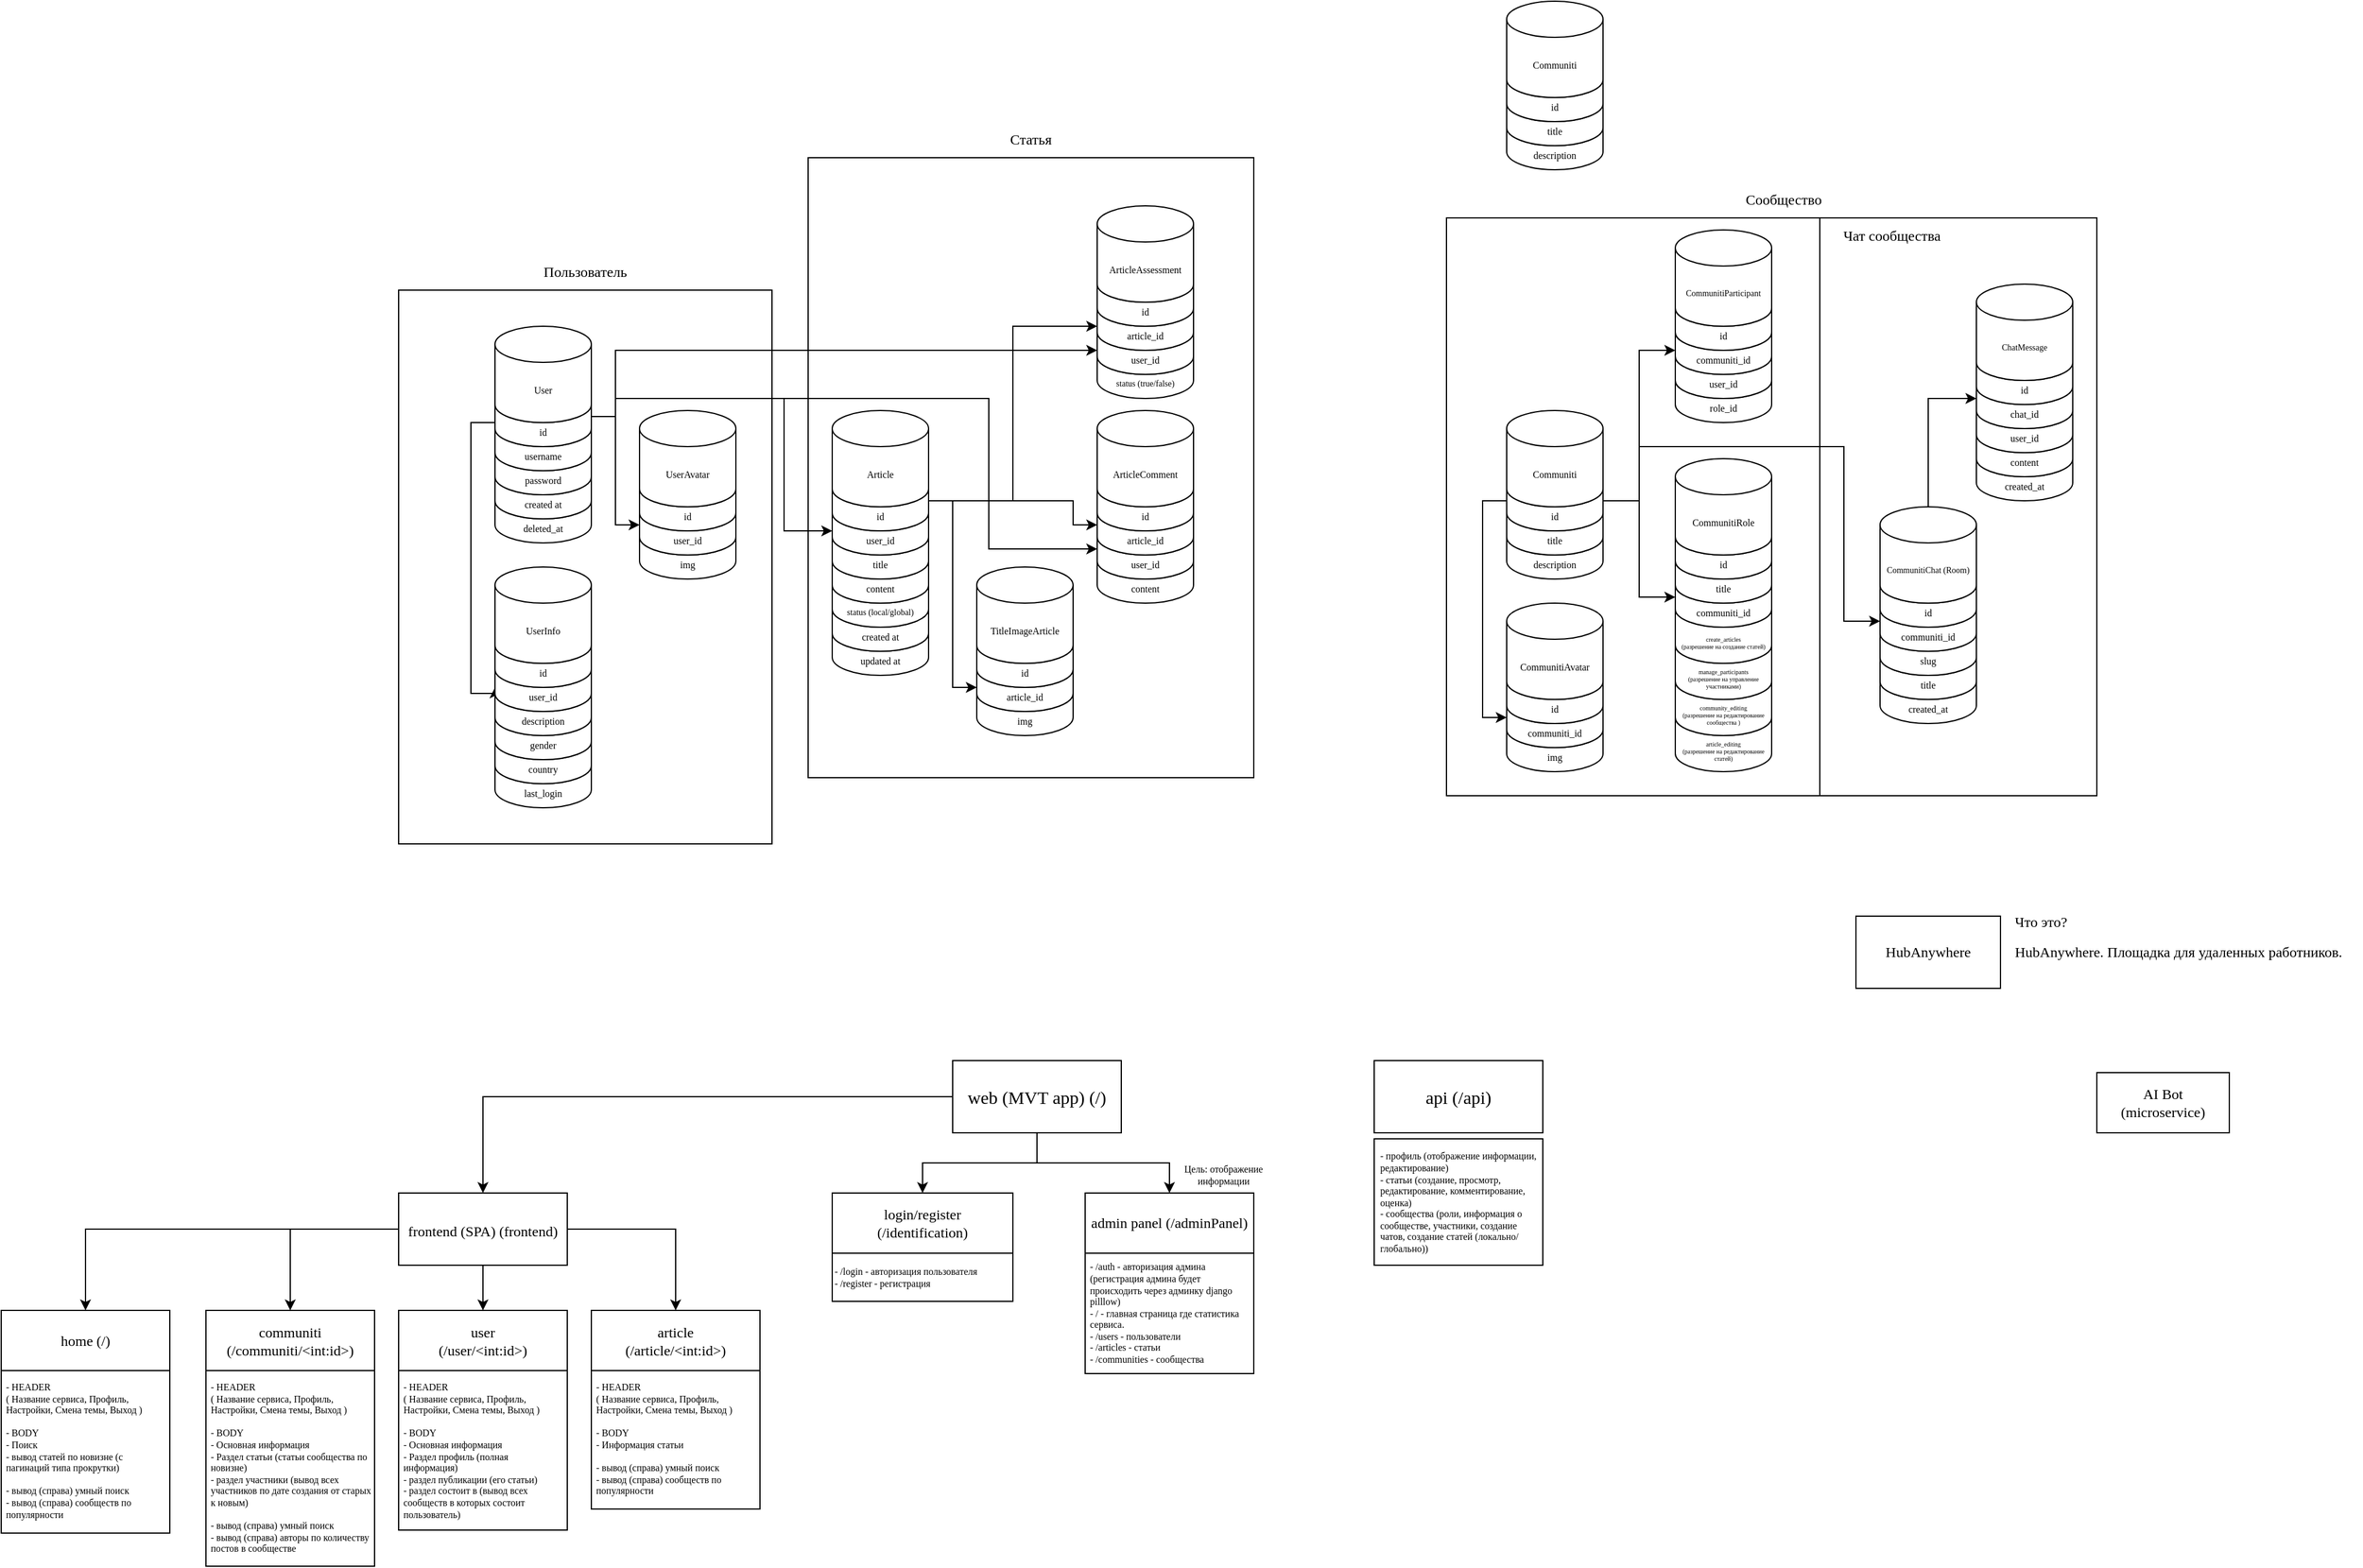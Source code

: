 <mxfile version="20.7.4" type="device"><diagram name="Страница 1" id="JeV3lk8Cx0CcECSY5895"><mxGraphModel dx="2860" dy="1919" grid="1" gridSize="10" guides="1" tooltips="1" connect="1" arrows="1" fold="1" page="1" pageScale="1" pageWidth="827" pageHeight="1169" math="0" shadow="0"><root><mxCell id="0"/><mxCell id="1" parent="0"/><mxCell id="vr4SA4We6OB186rQZe45-11" value="" style="rounded=0;whiteSpace=wrap;html=1;fontFamily=Comic Sans MS;" parent="1" vertex="1"><mxGeometry x="-20" y="-500" width="540" height="480" as="geometry"/></mxCell><mxCell id="vr4SA4We6OB186rQZe45-16" value="" style="rounded=0;whiteSpace=wrap;html=1;fontFamily=Comic Sans MS;" parent="1" vertex="1"><mxGeometry x="290" y="-500" width="230" height="480" as="geometry"/></mxCell><mxCell id="vr4SA4We6OB186rQZe45-2" value="" style="rounded=0;whiteSpace=wrap;html=1;" parent="1" vertex="1"><mxGeometry x="-550" y="-550" width="370" height="515" as="geometry"/></mxCell><mxCell id="vr4SA4We6OB186rQZe45-1" value="" style="rounded=0;whiteSpace=wrap;html=1;" parent="1" vertex="1"><mxGeometry x="-890" y="-440" width="310" height="460" as="geometry"/></mxCell><mxCell id="pj9VQeqniW_FvHFEd0gi-8" value="last_login" style="shape=cylinder3;whiteSpace=wrap;html=1;boundedLbl=1;backgroundOutline=1;size=15;fontFamily=Comic Sans MS;fontSize=8;" parent="1" vertex="1"><mxGeometry x="-810" y="-60" width="80" height="50" as="geometry"/></mxCell><mxCell id="etrCRMP3qSwTWrHFHhXZ-83" value="created_at" style="shape=cylinder3;whiteSpace=wrap;html=1;boundedLbl=1;backgroundOutline=1;size=15;fontFamily=Comic Sans MS;fontSize=8;" parent="1" vertex="1"><mxGeometry x="340" y="-130" width="80" height="50" as="geometry"/></mxCell><mxCell id="etrCRMP3qSwTWrHFHhXZ-84" value="title" style="shape=cylinder3;whiteSpace=wrap;html=1;boundedLbl=1;backgroundOutline=1;size=15;fontFamily=Comic Sans MS;fontSize=8;" parent="1" vertex="1"><mxGeometry x="340" y="-150" width="80" height="50" as="geometry"/></mxCell><mxCell id="etrCRMP3qSwTWrHFHhXZ-122" value="slug" style="shape=cylinder3;whiteSpace=wrap;html=1;boundedLbl=1;backgroundOutline=1;size=15;fontFamily=Comic Sans MS;fontSize=8;" parent="1" vertex="1"><mxGeometry x="340" y="-170" width="80" height="50" as="geometry"/></mxCell><mxCell id="etrCRMP3qSwTWrHFHhXZ-77" value="article_editing&lt;br style=&quot;font-size: 5px;&quot;&gt;(разрешение&amp;nbsp;на редактирование статей)" style="shape=cylinder3;whiteSpace=wrap;html=1;boundedLbl=1;backgroundOutline=1;size=15;fontFamily=Comic Sans MS;fontSize=5;" parent="1" vertex="1"><mxGeometry x="170" y="-100" width="80" height="60" as="geometry"/></mxCell><mxCell id="etrCRMP3qSwTWrHFHhXZ-72" value="community_editing&lt;br style=&quot;font-size: 5px;&quot;&gt;(разрешение&amp;nbsp;на редактирование сообщества&amp;nbsp;)" style="shape=cylinder3;whiteSpace=wrap;html=1;boundedLbl=1;backgroundOutline=1;size=15;fontFamily=Comic Sans MS;fontSize=5;" parent="1" vertex="1"><mxGeometry x="170" y="-130" width="80" height="60" as="geometry"/></mxCell><mxCell id="etrCRMP3qSwTWrHFHhXZ-78" value="manage_participants&lt;br&gt;(разрешение&amp;nbsp;на управление участниками)" style="shape=cylinder3;whiteSpace=wrap;html=1;boundedLbl=1;backgroundOutline=1;size=15;fontFamily=Comic Sans MS;fontSize=5;" parent="1" vertex="1"><mxGeometry x="170" y="-160" width="80" height="60" as="geometry"/></mxCell><mxCell id="etrCRMP3qSwTWrHFHhXZ-79" value="create_articles &lt;br style=&quot;font-size: 5px;&quot;&gt;(разрешение на создание статей)" style="shape=cylinder3;whiteSpace=wrap;html=1;boundedLbl=1;backgroundOutline=1;size=15;fontFamily=Comic Sans MS;fontSize=5;" parent="1" vertex="1"><mxGeometry x="170" y="-190" width="80" height="60" as="geometry"/></mxCell><mxCell id="etrCRMP3qSwTWrHFHhXZ-121" value="communiti_id" style="shape=cylinder3;whiteSpace=wrap;html=1;boundedLbl=1;backgroundOutline=1;size=15;fontFamily=Comic Sans MS;fontSize=8;" parent="1" vertex="1"><mxGeometry x="170" y="-210" width="80" height="50" as="geometry"/></mxCell><mxCell id="etrCRMP3qSwTWrHFHhXZ-39" value="updated at" style="shape=cylinder3;whiteSpace=wrap;html=1;boundedLbl=1;backgroundOutline=1;size=15;fontFamily=Comic Sans MS;fontSize=8;" parent="1" vertex="1"><mxGeometry x="-530" y="-170" width="80" height="50" as="geometry"/></mxCell><mxCell id="etrCRMP3qSwTWrHFHhXZ-34" value="created at" style="shape=cylinder3;whiteSpace=wrap;html=1;boundedLbl=1;backgroundOutline=1;size=15;fontFamily=Comic Sans MS;fontSize=8;" parent="1" vertex="1"><mxGeometry x="-530" y="-190" width="80" height="50" as="geometry"/></mxCell><mxCell id="etrCRMP3qSwTWrHFHhXZ-82" value="status (local/global)" style="shape=cylinder3;whiteSpace=wrap;html=1;boundedLbl=1;backgroundOutline=1;size=15;fontFamily=Comic Sans MS;fontSize=7;fillStyle=solid;" parent="1" vertex="1"><mxGeometry x="-530" y="-210" width="80" height="50" as="geometry"/></mxCell><mxCell id="etrCRMP3qSwTWrHFHhXZ-35" value="content" style="shape=cylinder3;whiteSpace=wrap;html=1;boundedLbl=1;backgroundOutline=1;size=15;fontFamily=Comic Sans MS;fontSize=8;" parent="1" vertex="1"><mxGeometry x="-530" y="-230" width="80" height="50" as="geometry"/></mxCell><mxCell id="etrCRMP3qSwTWrHFHhXZ-36" value="title" style="shape=cylinder3;whiteSpace=wrap;html=1;boundedLbl=1;backgroundOutline=1;size=15;fontFamily=Comic Sans MS;fontSize=8;" parent="1" vertex="1"><mxGeometry x="-530" y="-250" width="80" height="50" as="geometry"/></mxCell><mxCell id="etrCRMP3qSwTWrHFHhXZ-107" value="user_id" style="shape=cylinder3;whiteSpace=wrap;html=1;boundedLbl=1;backgroundOutline=1;size=15;fontFamily=Comic Sans MS;fontSize=8;" parent="1" vertex="1"><mxGeometry x="-530" y="-270" width="80" height="50" as="geometry"/></mxCell><mxCell id="etrCRMP3qSwTWrHFHhXZ-94" value="created_at" style="shape=cylinder3;whiteSpace=wrap;html=1;boundedLbl=1;backgroundOutline=1;size=15;fontFamily=Comic Sans MS;fontSize=8;" parent="1" vertex="1"><mxGeometry x="420" y="-315" width="80" height="50" as="geometry"/></mxCell><mxCell id="etrCRMP3qSwTWrHFHhXZ-71" value="description" style="shape=cylinder3;whiteSpace=wrap;html=1;boundedLbl=1;backgroundOutline=1;size=15;fontFamily=Comic Sans MS;fontSize=8;" parent="1" vertex="1"><mxGeometry x="30" y="-250" width="80" height="50" as="geometry"/></mxCell><mxCell id="etrCRMP3qSwTWrHFHhXZ-66" value="img" style="shape=cylinder3;whiteSpace=wrap;html=1;boundedLbl=1;backgroundOutline=1;size=15;fontFamily=Comic Sans MS;fontSize=8;" parent="1" vertex="1"><mxGeometry x="30" y="-90" width="80" height="50" as="geometry"/></mxCell><mxCell id="etrCRMP3qSwTWrHFHhXZ-44" value="content" style="shape=cylinder3;whiteSpace=wrap;html=1;boundedLbl=1;backgroundOutline=1;size=15;fontFamily=Comic Sans MS;fontSize=8;" parent="1" vertex="1"><mxGeometry x="-310" y="-230" width="80" height="50" as="geometry"/></mxCell><mxCell id="etrCRMP3qSwTWrHFHhXZ-33" value="img" style="shape=cylinder3;whiteSpace=wrap;html=1;boundedLbl=1;backgroundOutline=1;size=15;fontFamily=Comic Sans MS;fontSize=8;" parent="1" vertex="1"><mxGeometry x="-690" y="-250" width="80" height="50" as="geometry"/></mxCell><mxCell id="etrCRMP3qSwTWrHFHhXZ-29" value="deleted_at" style="shape=cylinder3;whiteSpace=wrap;html=1;boundedLbl=1;backgroundOutline=1;size=15;fontFamily=Comic Sans MS;fontSize=8;" parent="1" vertex="1"><mxGeometry x="-810" y="-280" width="80" height="50" as="geometry"/></mxCell><mxCell id="etrCRMP3qSwTWrHFHhXZ-28" value="created at" style="shape=cylinder3;whiteSpace=wrap;html=1;boundedLbl=1;backgroundOutline=1;size=15;fontFamily=Comic Sans MS;fontSize=8;" parent="1" vertex="1"><mxGeometry x="-810" y="-300" width="80" height="50" as="geometry"/></mxCell><mxCell id="etrCRMP3qSwTWrHFHhXZ-48" value="user_id" style="shape=cylinder3;whiteSpace=wrap;html=1;boundedLbl=1;backgroundOutline=1;size=15;fontFamily=Comic Sans MS;fontSize=8;" parent="1" vertex="1"><mxGeometry x="-310" y="-250" width="80" height="50" as="geometry"/></mxCell><mxCell id="etrCRMP3qSwTWrHFHhXZ-26" value="password" style="shape=cylinder3;whiteSpace=wrap;html=1;boundedLbl=1;backgroundOutline=1;size=15;fontFamily=Comic Sans MS;fontSize=8;" parent="1" vertex="1"><mxGeometry x="-810" y="-320" width="80" height="50" as="geometry"/></mxCell><mxCell id="etrCRMP3qSwTWrHFHhXZ-24" value="username" style="shape=cylinder3;whiteSpace=wrap;html=1;boundedLbl=1;backgroundOutline=1;size=15;fontFamily=Comic Sans MS;fontSize=8;" parent="1" vertex="1"><mxGeometry x="-810" y="-340" width="80" height="50" as="geometry"/></mxCell><mxCell id="etrCRMP3qSwTWrHFHhXZ-106" style="edgeStyle=orthogonalEdgeStyle;rounded=0;orthogonalLoop=1;jettySize=auto;html=1;entryX=0;entryY=0.5;entryDx=0;entryDy=0;entryPerimeter=0;fontFamily=Comic Sans MS;fontSize=7;fontColor=none;" parent="1" source="etrCRMP3qSwTWrHFHhXZ-23" target="etrCRMP3qSwTWrHFHhXZ-30" edge="1"><mxGeometry relative="1" as="geometry"/></mxCell><mxCell id="etrCRMP3qSwTWrHFHhXZ-108" style="edgeStyle=orthogonalEdgeStyle;rounded=0;orthogonalLoop=1;jettySize=auto;html=1;exitX=1;exitY=0.5;exitDx=0;exitDy=0;exitPerimeter=0;entryX=0;entryY=0;entryDx=0;entryDy=30;entryPerimeter=0;fontFamily=Comic Sans MS;fontSize=7;fontColor=none;" parent="1" source="etrCRMP3qSwTWrHFHhXZ-23" target="etrCRMP3qSwTWrHFHhXZ-107" edge="1"><mxGeometry relative="1" as="geometry"><Array as="points"><mxPoint x="-710" y="-335"/><mxPoint x="-710" y="-350"/><mxPoint x="-570" y="-350"/><mxPoint x="-570" y="-240"/></Array></mxGeometry></mxCell><mxCell id="etrCRMP3qSwTWrHFHhXZ-112" style="edgeStyle=orthogonalEdgeStyle;rounded=0;orthogonalLoop=1;jettySize=auto;html=1;entryX=0;entryY=0.5;entryDx=0;entryDy=0;entryPerimeter=0;fontFamily=Comic Sans MS;fontSize=7;fontColor=none;" parent="1" target="etrCRMP3qSwTWrHFHhXZ-48" edge="1"><mxGeometry relative="1" as="geometry"><mxPoint x="-710" y="-340" as="sourcePoint"/><Array as="points"><mxPoint x="-400" y="-350"/><mxPoint x="-400" y="-225"/></Array></mxGeometry></mxCell><mxCell id="etrCRMP3qSwTWrHFHhXZ-114" style="edgeStyle=orthogonalEdgeStyle;rounded=0;orthogonalLoop=1;jettySize=auto;html=1;entryX=0;entryY=0;entryDx=0;entryDy=30;entryPerimeter=0;fontFamily=Comic Sans MS;fontSize=7;fontColor=none;exitX=1;exitY=0.5;exitDx=0;exitDy=0;exitPerimeter=0;" parent="1" source="etrCRMP3qSwTWrHFHhXZ-23" target="etrCRMP3qSwTWrHFHhXZ-50" edge="1"><mxGeometry relative="1" as="geometry"><Array as="points"><mxPoint x="-710" y="-335"/><mxPoint x="-710" y="-390"/></Array></mxGeometry></mxCell><mxCell id="pj9VQeqniW_FvHFEd0gi-7" style="edgeStyle=orthogonalEdgeStyle;rounded=0;orthogonalLoop=1;jettySize=auto;html=1;entryX=0;entryY=0;entryDx=0;entryDy=30;entryPerimeter=0;" parent="1" source="etrCRMP3qSwTWrHFHhXZ-23" target="pj9VQeqniW_FvHFEd0gi-4" edge="1"><mxGeometry relative="1" as="geometry"><Array as="points"><mxPoint x="-830" y="-330"/><mxPoint x="-830" y="-105"/></Array></mxGeometry></mxCell><mxCell id="etrCRMP3qSwTWrHFHhXZ-23" value="id" style="shape=cylinder3;whiteSpace=wrap;html=1;boundedLbl=1;backgroundOutline=1;size=15;fontFamily=Comic Sans MS;fontSize=8;" parent="1" vertex="1"><mxGeometry x="-810" y="-360" width="80" height="50" as="geometry"/></mxCell><mxCell id="etrCRMP3qSwTWrHFHhXZ-2" value="HubAnywhere" style="rounded=0;whiteSpace=wrap;html=1;fontFamily=Comic Sans MS;" parent="1" vertex="1"><mxGeometry x="320" y="80" width="120" height="60" as="geometry"/></mxCell><mxCell id="etrCRMP3qSwTWrHFHhXZ-3" value="Что это?" style="text;html=1;strokeColor=none;fillColor=none;align=left;verticalAlign=middle;whiteSpace=wrap;rounded=0;fontFamily=Comic Sans MS;" parent="1" vertex="1"><mxGeometry x="450" y="70" width="60" height="30" as="geometry"/></mxCell><mxCell id="etrCRMP3qSwTWrHFHhXZ-4" value="HubAnywhere. Площадка для удаленных работников.&amp;nbsp;" style="text;html=1;strokeColor=none;fillColor=none;align=left;verticalAlign=middle;whiteSpace=wrap;rounded=0;fontFamily=Comic Sans MS;" parent="1" vertex="1"><mxGeometry x="450" y="85" width="290" height="50" as="geometry"/></mxCell><mxCell id="etrCRMP3qSwTWrHFHhXZ-12" style="edgeStyle=orthogonalEdgeStyle;rounded=0;orthogonalLoop=1;jettySize=auto;html=1;entryX=0.5;entryY=0;entryDx=0;entryDy=0;fontFamily=Comic Sans MS;fontSize=12;" parent="1" source="etrCRMP3qSwTWrHFHhXZ-5" target="etrCRMP3qSwTWrHFHhXZ-11" edge="1"><mxGeometry relative="1" as="geometry"/></mxCell><mxCell id="etrCRMP3qSwTWrHFHhXZ-14" style="edgeStyle=orthogonalEdgeStyle;rounded=0;orthogonalLoop=1;jettySize=auto;html=1;fontFamily=Comic Sans MS;fontSize=12;" parent="1" source="etrCRMP3qSwTWrHFHhXZ-5" target="etrCRMP3qSwTWrHFHhXZ-13" edge="1"><mxGeometry relative="1" as="geometry"/></mxCell><mxCell id="etrCRMP3qSwTWrHFHhXZ-115" style="edgeStyle=orthogonalEdgeStyle;rounded=0;orthogonalLoop=1;jettySize=auto;html=1;entryX=0.5;entryY=0;entryDx=0;entryDy=0;fontFamily=Comic Sans MS;fontSize=7;fontColor=none;" parent="1" source="etrCRMP3qSwTWrHFHhXZ-5" target="etrCRMP3qSwTWrHFHhXZ-95" edge="1"><mxGeometry relative="1" as="geometry"/></mxCell><mxCell id="etrCRMP3qSwTWrHFHhXZ-5" value="web (MVT app) (/)" style="rounded=0;whiteSpace=wrap;html=1;fontFamily=Comic Sans MS;fontSize=15;" parent="1" vertex="1"><mxGeometry x="-430" y="200" width="140" height="60" as="geometry"/></mxCell><mxCell id="etrCRMP3qSwTWrHFHhXZ-8" value="AI Bot&lt;br&gt;(microservice)" style="rounded=0;whiteSpace=wrap;html=1;fontFamily=Comic Sans MS;" parent="1" vertex="1"><mxGeometry x="520" y="210" width="110" height="50" as="geometry"/></mxCell><mxCell id="etrCRMP3qSwTWrHFHhXZ-11" value="login/register&lt;br&gt;(/identification)" style="rounded=0;whiteSpace=wrap;html=1;fontFamily=Comic Sans MS;" parent="1" vertex="1"><mxGeometry x="-530" y="310" width="150" height="50" as="geometry"/></mxCell><mxCell id="etrCRMP3qSwTWrHFHhXZ-13" value="admin panel (/adminPanel)" style="rounded=0;whiteSpace=wrap;html=1;fontFamily=Comic Sans MS;" parent="1" vertex="1"><mxGeometry x="-320" y="310" width="140" height="50" as="geometry"/></mxCell><mxCell id="etrCRMP3qSwTWrHFHhXZ-16" value="- /login - авторизация пользователя&lt;br&gt;- /register - регистрация" style="rounded=0;whiteSpace=wrap;html=1;fontFamily=Comic Sans MS;align=left;fontSize=8;" parent="1" vertex="1"><mxGeometry x="-530" y="360" width="150" height="40" as="geometry"/></mxCell><mxCell id="etrCRMP3qSwTWrHFHhXZ-17" value="- /auth - авторизация админа (регистрация админа будет происходить через админку django pilllow)&lt;br&gt;- / - главная страница где статистика сервиса.&lt;br&gt;- /users - пользователи&lt;br&gt;- /articles - статьи&lt;br&gt;- /communities - сообщества&amp;nbsp;&lt;br&gt;" style="rounded=0;whiteSpace=wrap;html=1;fontFamily=Comic Sans MS;align=left;fontSize=8;spacing=4;" parent="1" vertex="1"><mxGeometry x="-320" y="360" width="140" height="100" as="geometry"/></mxCell><mxCell id="etrCRMP3qSwTWrHFHhXZ-18" value="Цель: отображение информации" style="text;html=1;strokeColor=none;fillColor=none;align=center;verticalAlign=middle;whiteSpace=wrap;rounded=0;fontFamily=Comic Sans MS;fontSize=8;" parent="1" vertex="1"><mxGeometry x="-260" y="280" width="110" height="30" as="geometry"/></mxCell><mxCell id="etrCRMP3qSwTWrHFHhXZ-19" value="api (/api)" style="rounded=0;whiteSpace=wrap;html=1;fontFamily=Comic Sans MS;fontSize=15;" parent="1" vertex="1"><mxGeometry x="-80" y="200" width="140" height="60" as="geometry"/></mxCell><mxCell id="etrCRMP3qSwTWrHFHhXZ-20" value="- профиль (отображение информации, редактирование)&lt;br&gt;- статьи (создание, просмотр, редактирование, комментирование, оценка)&lt;br&gt;- сообщества (роли, информация о сообществе, участники, создание чатов, создание статей (локально/глобально))" style="rounded=0;whiteSpace=wrap;html=1;fontFamily=Comic Sans MS;fontSize=8;align=left;spacing=5;" parent="1" vertex="1"><mxGeometry x="-80" y="265" width="140" height="105" as="geometry"/></mxCell><mxCell id="etrCRMP3qSwTWrHFHhXZ-22" value="User" style="shape=cylinder3;whiteSpace=wrap;html=1;boundedLbl=1;backgroundOutline=1;size=15;fontFamily=Comic Sans MS;fontSize=8;" parent="1" vertex="1"><mxGeometry x="-810" y="-410" width="80" height="80" as="geometry"/></mxCell><mxCell id="etrCRMP3qSwTWrHFHhXZ-30" value="user_id" style="shape=cylinder3;whiteSpace=wrap;html=1;boundedLbl=1;backgroundOutline=1;size=15;fontFamily=Comic Sans MS;fontSize=8;" parent="1" vertex="1"><mxGeometry x="-690" y="-270" width="80" height="50" as="geometry"/></mxCell><mxCell id="etrCRMP3qSwTWrHFHhXZ-31" value="id" style="shape=cylinder3;whiteSpace=wrap;html=1;boundedLbl=1;backgroundOutline=1;size=15;fontFamily=Comic Sans MS;fontSize=8;" parent="1" vertex="1"><mxGeometry x="-690" y="-290" width="80" height="50" as="geometry"/></mxCell><mxCell id="etrCRMP3qSwTWrHFHhXZ-32" value="UserAvatar" style="shape=cylinder3;whiteSpace=wrap;html=1;boundedLbl=1;backgroundOutline=1;size=15;fontFamily=Comic Sans MS;fontSize=8;" parent="1" vertex="1"><mxGeometry x="-690" y="-340" width="80" height="80" as="geometry"/></mxCell><mxCell id="etrCRMP3qSwTWrHFHhXZ-110" style="edgeStyle=orthogonalEdgeStyle;rounded=0;orthogonalLoop=1;jettySize=auto;html=1;entryX=0;entryY=0;entryDx=0;entryDy=30;entryPerimeter=0;fontFamily=Comic Sans MS;fontSize=7;fontColor=none;" parent="1" source="etrCRMP3qSwTWrHFHhXZ-37" target="etrCRMP3qSwTWrHFHhXZ-41" edge="1"><mxGeometry relative="1" as="geometry"/></mxCell><mxCell id="etrCRMP3qSwTWrHFHhXZ-111" style="edgeStyle=orthogonalEdgeStyle;rounded=0;orthogonalLoop=1;jettySize=auto;html=1;entryX=0;entryY=0.5;entryDx=0;entryDy=0;entryPerimeter=0;fontFamily=Comic Sans MS;fontSize=7;fontColor=none;" parent="1" source="etrCRMP3qSwTWrHFHhXZ-37" target="etrCRMP3qSwTWrHFHhXZ-45" edge="1"><mxGeometry relative="1" as="geometry"><Array as="points"><mxPoint x="-330" y="-265"/><mxPoint x="-330" y="-245"/></Array></mxGeometry></mxCell><mxCell id="etrCRMP3qSwTWrHFHhXZ-113" style="edgeStyle=orthogonalEdgeStyle;rounded=0;orthogonalLoop=1;jettySize=auto;html=1;entryX=0;entryY=0;entryDx=0;entryDy=30;entryPerimeter=0;fontFamily=Comic Sans MS;fontSize=7;fontColor=none;" parent="1" source="etrCRMP3qSwTWrHFHhXZ-37" target="etrCRMP3qSwTWrHFHhXZ-51" edge="1"><mxGeometry relative="1" as="geometry"/></mxCell><mxCell id="etrCRMP3qSwTWrHFHhXZ-37" value="id" style="shape=cylinder3;whiteSpace=wrap;html=1;boundedLbl=1;backgroundOutline=1;size=15;fontFamily=Comic Sans MS;fontSize=8;" parent="1" vertex="1"><mxGeometry x="-530" y="-290" width="80" height="50" as="geometry"/></mxCell><mxCell id="etrCRMP3qSwTWrHFHhXZ-38" value="&lt;span style=&quot;text-align: left;&quot;&gt;Article&lt;/span&gt;" style="shape=cylinder3;whiteSpace=wrap;html=1;boundedLbl=1;backgroundOutline=1;size=15;fontFamily=Comic Sans MS;fontSize=8;" parent="1" vertex="1"><mxGeometry x="-530" y="-340" width="80" height="80" as="geometry"/></mxCell><mxCell id="etrCRMP3qSwTWrHFHhXZ-40" value="img" style="shape=cylinder3;whiteSpace=wrap;html=1;boundedLbl=1;backgroundOutline=1;size=15;fontFamily=Comic Sans MS;fontSize=8;" parent="1" vertex="1"><mxGeometry x="-410" y="-120" width="80" height="50" as="geometry"/></mxCell><mxCell id="etrCRMP3qSwTWrHFHhXZ-41" value="article_id" style="shape=cylinder3;whiteSpace=wrap;html=1;boundedLbl=1;backgroundOutline=1;size=15;fontFamily=Comic Sans MS;fontSize=8;" parent="1" vertex="1"><mxGeometry x="-410" y="-140" width="80" height="50" as="geometry"/></mxCell><mxCell id="etrCRMP3qSwTWrHFHhXZ-42" value="id" style="shape=cylinder3;whiteSpace=wrap;html=1;boundedLbl=1;backgroundOutline=1;size=15;fontFamily=Comic Sans MS;fontSize=8;" parent="1" vertex="1"><mxGeometry x="-410" y="-160" width="80" height="50" as="geometry"/></mxCell><mxCell id="etrCRMP3qSwTWrHFHhXZ-43" value="&lt;div style=&quot;text-align: left;&quot;&gt;&lt;span style=&quot;background-color: initial;&quot;&gt;TitleImageArticle&lt;/span&gt;&lt;/div&gt;" style="shape=cylinder3;whiteSpace=wrap;html=1;boundedLbl=1;backgroundOutline=1;size=15;fontFamily=Comic Sans MS;fontSize=8;" parent="1" vertex="1"><mxGeometry x="-410" y="-210" width="80" height="80" as="geometry"/></mxCell><mxCell id="etrCRMP3qSwTWrHFHhXZ-45" value="article_id" style="shape=cylinder3;whiteSpace=wrap;html=1;boundedLbl=1;backgroundOutline=1;size=15;fontFamily=Comic Sans MS;fontSize=8;" parent="1" vertex="1"><mxGeometry x="-310" y="-270" width="80" height="50" as="geometry"/></mxCell><mxCell id="etrCRMP3qSwTWrHFHhXZ-46" value="id" style="shape=cylinder3;whiteSpace=wrap;html=1;boundedLbl=1;backgroundOutline=1;size=15;fontFamily=Comic Sans MS;fontSize=8;" parent="1" vertex="1"><mxGeometry x="-310" y="-290" width="80" height="50" as="geometry"/></mxCell><mxCell id="etrCRMP3qSwTWrHFHhXZ-47" value="&lt;div style=&quot;text-align: left;&quot;&gt;&lt;span style=&quot;background-color: initial;&quot;&gt;ArticleComment&lt;/span&gt;&lt;/div&gt;" style="shape=cylinder3;whiteSpace=wrap;html=1;boundedLbl=1;backgroundOutline=1;size=15;fontFamily=Comic Sans MS;fontSize=8;" parent="1" vertex="1"><mxGeometry x="-310" y="-340" width="80" height="80" as="geometry"/></mxCell><mxCell id="etrCRMP3qSwTWrHFHhXZ-49" value="status (true/false)" style="shape=cylinder3;whiteSpace=wrap;html=1;boundedLbl=1;backgroundOutline=1;size=15;fontFamily=Comic Sans MS;fontSize=7;" parent="1" vertex="1"><mxGeometry x="-310" y="-400" width="80" height="50" as="geometry"/></mxCell><mxCell id="etrCRMP3qSwTWrHFHhXZ-50" value="user_id" style="shape=cylinder3;whiteSpace=wrap;html=1;boundedLbl=1;backgroundOutline=1;size=15;fontFamily=Comic Sans MS;fontSize=8;" parent="1" vertex="1"><mxGeometry x="-310" y="-420" width="80" height="50" as="geometry"/></mxCell><mxCell id="etrCRMP3qSwTWrHFHhXZ-51" value="article_id" style="shape=cylinder3;whiteSpace=wrap;html=1;boundedLbl=1;backgroundOutline=1;size=15;fontFamily=Comic Sans MS;fontSize=8;" parent="1" vertex="1"><mxGeometry x="-310" y="-440" width="80" height="50" as="geometry"/></mxCell><mxCell id="etrCRMP3qSwTWrHFHhXZ-52" value="id" style="shape=cylinder3;whiteSpace=wrap;html=1;boundedLbl=1;backgroundOutline=1;size=15;fontFamily=Comic Sans MS;fontSize=8;" parent="1" vertex="1"><mxGeometry x="-310" y="-460" width="80" height="50" as="geometry"/></mxCell><mxCell id="etrCRMP3qSwTWrHFHhXZ-53" value="&lt;div style=&quot;text-align: left;&quot;&gt;&lt;span style=&quot;background-color: initial;&quot;&gt;Article&lt;/span&gt;&lt;span style=&quot;background-color: initial;&quot;&gt;Assessment&lt;/span&gt;&lt;/div&gt;" style="shape=cylinder3;whiteSpace=wrap;html=1;boundedLbl=1;backgroundOutline=1;size=15;fontFamily=Comic Sans MS;fontSize=8;" parent="1" vertex="1"><mxGeometry x="-310" y="-510" width="80" height="80" as="geometry"/></mxCell><mxCell id="etrCRMP3qSwTWrHFHhXZ-57" value="title" style="shape=cylinder3;whiteSpace=wrap;html=1;boundedLbl=1;backgroundOutline=1;size=15;fontFamily=Comic Sans MS;fontSize=8;" parent="1" vertex="1"><mxGeometry x="30" y="-270" width="80" height="50" as="geometry"/></mxCell><mxCell id="vr4SA4We6OB186rQZe45-12" style="edgeStyle=orthogonalEdgeStyle;rounded=0;orthogonalLoop=1;jettySize=auto;html=1;entryX=0;entryY=0.5;entryDx=0;entryDy=0;entryPerimeter=0;fontFamily=Comic Sans MS;" parent="1" source="etrCRMP3qSwTWrHFHhXZ-58" target="etrCRMP3qSwTWrHFHhXZ-60" edge="1"><mxGeometry relative="1" as="geometry"><Array as="points"><mxPoint x="10" y="-265"/><mxPoint x="10" y="-85"/></Array></mxGeometry></mxCell><mxCell id="vr4SA4We6OB186rQZe45-13" style="edgeStyle=orthogonalEdgeStyle;rounded=0;orthogonalLoop=1;jettySize=auto;html=1;fontFamily=Comic Sans MS;" parent="1" source="etrCRMP3qSwTWrHFHhXZ-58" target="etrCRMP3qSwTWrHFHhXZ-121" edge="1"><mxGeometry relative="1" as="geometry"><Array as="points"><mxPoint x="140" y="-265"/><mxPoint x="140" y="-185"/></Array></mxGeometry></mxCell><mxCell id="vr4SA4We6OB186rQZe45-14" style="edgeStyle=orthogonalEdgeStyle;rounded=0;orthogonalLoop=1;jettySize=auto;html=1;entryX=0;entryY=0;entryDx=0;entryDy=30;entryPerimeter=0;fontFamily=Comic Sans MS;" parent="1" source="etrCRMP3qSwTWrHFHhXZ-58" target="etrCRMP3qSwTWrHFHhXZ-68" edge="1"><mxGeometry relative="1" as="geometry"/></mxCell><mxCell id="vr4SA4We6OB186rQZe45-15" style="edgeStyle=orthogonalEdgeStyle;rounded=0;orthogonalLoop=1;jettySize=auto;html=1;fontFamily=Comic Sans MS;" parent="1" source="etrCRMP3qSwTWrHFHhXZ-58" target="etrCRMP3qSwTWrHFHhXZ-85" edge="1"><mxGeometry relative="1" as="geometry"><Array as="points"><mxPoint x="140" y="-265"/><mxPoint x="140" y="-310"/><mxPoint x="310" y="-310"/><mxPoint x="310" y="-165"/></Array></mxGeometry></mxCell><mxCell id="etrCRMP3qSwTWrHFHhXZ-58" value="id" style="shape=cylinder3;whiteSpace=wrap;html=1;boundedLbl=1;backgroundOutline=1;size=15;fontFamily=Comic Sans MS;fontSize=8;" parent="1" vertex="1"><mxGeometry x="30" y="-290" width="80" height="50" as="geometry"/></mxCell><mxCell id="etrCRMP3qSwTWrHFHhXZ-59" value="&lt;div style=&quot;text-align: left;&quot;&gt;Communiti&lt;br&gt;&lt;/div&gt;" style="shape=cylinder3;whiteSpace=wrap;html=1;boundedLbl=1;backgroundOutline=1;size=15;fontFamily=Comic Sans MS;fontSize=8;" parent="1" vertex="1"><mxGeometry x="30" y="-340" width="80" height="80" as="geometry"/></mxCell><mxCell id="etrCRMP3qSwTWrHFHhXZ-60" value="communiti_id" style="shape=cylinder3;whiteSpace=wrap;html=1;boundedLbl=1;backgroundOutline=1;size=15;fontFamily=Comic Sans MS;fontSize=8;" parent="1" vertex="1"><mxGeometry x="30" y="-110" width="80" height="50" as="geometry"/></mxCell><mxCell id="etrCRMP3qSwTWrHFHhXZ-61" value="id" style="shape=cylinder3;whiteSpace=wrap;html=1;boundedLbl=1;backgroundOutline=1;size=15;fontFamily=Comic Sans MS;fontSize=8;" parent="1" vertex="1"><mxGeometry x="30" y="-130" width="80" height="50" as="geometry"/></mxCell><mxCell id="etrCRMP3qSwTWrHFHhXZ-62" value="&lt;div style=&quot;text-align: left;&quot;&gt;CommunitiAvatar&lt;br&gt;&lt;/div&gt;" style="shape=cylinder3;whiteSpace=wrap;html=1;boundedLbl=1;backgroundOutline=1;size=15;fontFamily=Comic Sans MS;fontSize=8;" parent="1" vertex="1"><mxGeometry x="30" y="-180" width="80" height="80" as="geometry"/></mxCell><mxCell id="etrCRMP3qSwTWrHFHhXZ-63" value="title" style="shape=cylinder3;whiteSpace=wrap;html=1;boundedLbl=1;backgroundOutline=1;size=15;fontFamily=Comic Sans MS;fontSize=8;" parent="1" vertex="1"><mxGeometry x="170" y="-230" width="80" height="50" as="geometry"/></mxCell><mxCell id="etrCRMP3qSwTWrHFHhXZ-64" value="id" style="shape=cylinder3;whiteSpace=wrap;html=1;boundedLbl=1;backgroundOutline=1;size=15;fontFamily=Comic Sans MS;fontSize=8;" parent="1" vertex="1"><mxGeometry x="170" y="-250" width="80" height="50" as="geometry"/></mxCell><mxCell id="etrCRMP3qSwTWrHFHhXZ-65" value="&lt;span style=&quot;text-align: left;&quot;&gt;Communiti&lt;/span&gt;&lt;span style=&quot;text-align: left; background-color: initial;&quot;&gt;Role&lt;/span&gt;&lt;span style=&quot;text-align: left;&quot;&gt;&lt;br&gt;&lt;/span&gt;" style="shape=cylinder3;whiteSpace=wrap;html=1;boundedLbl=1;backgroundOutline=1;size=15;fontFamily=Comic Sans MS;fontSize=8;" parent="1" vertex="1"><mxGeometry x="170" y="-300" width="80" height="80" as="geometry"/></mxCell><mxCell id="etrCRMP3qSwTWrHFHhXZ-80" value="role_id" style="shape=cylinder3;whiteSpace=wrap;html=1;boundedLbl=1;backgroundOutline=1;size=15;fontFamily=Comic Sans MS;fontSize=8;" parent="1" vertex="1"><mxGeometry x="170" y="-380" width="80" height="50" as="geometry"/></mxCell><mxCell id="etrCRMP3qSwTWrHFHhXZ-67" value="user_id" style="shape=cylinder3;whiteSpace=wrap;html=1;boundedLbl=1;backgroundOutline=1;size=15;fontFamily=Comic Sans MS;fontSize=8;" parent="1" vertex="1"><mxGeometry x="170" y="-400" width="80" height="50" as="geometry"/></mxCell><mxCell id="etrCRMP3qSwTWrHFHhXZ-68" value="communiti_id" style="shape=cylinder3;whiteSpace=wrap;html=1;boundedLbl=1;backgroundOutline=1;size=15;fontFamily=Comic Sans MS;fontSize=8;" parent="1" vertex="1"><mxGeometry x="170" y="-420" width="80" height="50" as="geometry"/></mxCell><mxCell id="etrCRMP3qSwTWrHFHhXZ-69" value="id" style="shape=cylinder3;whiteSpace=wrap;html=1;boundedLbl=1;backgroundOutline=1;size=15;fontFamily=Comic Sans MS;fontSize=8;" parent="1" vertex="1"><mxGeometry x="170" y="-440" width="80" height="50" as="geometry"/></mxCell><mxCell id="etrCRMP3qSwTWrHFHhXZ-70" value="&lt;span style=&quot;text-align: left; font-size: 7px;&quot;&gt;Communiti&lt;/span&gt;&lt;span style=&quot;text-align: left; background-color: initial; font-size: 7px;&quot;&gt;Participant&lt;/span&gt;&lt;span style=&quot;text-align: left; font-size: 7px;&quot;&gt;&lt;br style=&quot;font-size: 7px;&quot;&gt;&lt;/span&gt;" style="shape=cylinder3;whiteSpace=wrap;html=1;boundedLbl=1;backgroundOutline=1;size=15;fontFamily=Comic Sans MS;fontSize=7;" parent="1" vertex="1"><mxGeometry x="170" y="-490" width="80" height="80" as="geometry"/></mxCell><mxCell id="etrCRMP3qSwTWrHFHhXZ-85" value="communiti_id" style="shape=cylinder3;whiteSpace=wrap;html=1;boundedLbl=1;backgroundOutline=1;size=15;fontFamily=Comic Sans MS;fontSize=8;" parent="1" vertex="1"><mxGeometry x="340" y="-190" width="80" height="50" as="geometry"/></mxCell><mxCell id="vr4SA4We6OB186rQZe45-6" style="edgeStyle=orthogonalEdgeStyle;rounded=0;orthogonalLoop=1;jettySize=auto;html=1;entryX=0;entryY=0.5;entryDx=0;entryDy=0;entryPerimeter=0;fontFamily=Comic Sans MS;" parent="1" source="etrCRMP3qSwTWrHFHhXZ-86" target="etrCRMP3qSwTWrHFHhXZ-90" edge="1"><mxGeometry relative="1" as="geometry"/></mxCell><mxCell id="etrCRMP3qSwTWrHFHhXZ-86" value="id" style="shape=cylinder3;whiteSpace=wrap;html=1;boundedLbl=1;backgroundOutline=1;size=15;fontFamily=Comic Sans MS;fontSize=8;" parent="1" vertex="1"><mxGeometry x="340" y="-210" width="80" height="50" as="geometry"/></mxCell><mxCell id="etrCRMP3qSwTWrHFHhXZ-87" value="&lt;span style=&quot;text-align: left; font-size: 7px;&quot;&gt;CommunitiChat (Room)&lt;/span&gt;&lt;span style=&quot;text-align: left; font-size: 7px;&quot;&gt;&lt;br style=&quot;font-size: 7px;&quot;&gt;&lt;/span&gt;" style="shape=cylinder3;whiteSpace=wrap;html=1;boundedLbl=1;backgroundOutline=1;size=15;fontFamily=Comic Sans MS;fontSize=7;" parent="1" vertex="1"><mxGeometry x="340" y="-260" width="80" height="80" as="geometry"/></mxCell><mxCell id="etrCRMP3qSwTWrHFHhXZ-88" value="content" style="shape=cylinder3;whiteSpace=wrap;html=1;boundedLbl=1;backgroundOutline=1;size=15;fontFamily=Comic Sans MS;fontSize=8;" parent="1" vertex="1"><mxGeometry x="420" y="-335" width="80" height="50" as="geometry"/></mxCell><mxCell id="etrCRMP3qSwTWrHFHhXZ-89" value="user_id" style="shape=cylinder3;whiteSpace=wrap;html=1;boundedLbl=1;backgroundOutline=1;size=15;fontFamily=Comic Sans MS;fontSize=8;" parent="1" vertex="1"><mxGeometry x="420" y="-355" width="80" height="50" as="geometry"/></mxCell><mxCell id="etrCRMP3qSwTWrHFHhXZ-90" value="chat_id" style="shape=cylinder3;whiteSpace=wrap;html=1;boundedLbl=1;backgroundOutline=1;size=15;fontFamily=Comic Sans MS;fontSize=8;" parent="1" vertex="1"><mxGeometry x="420" y="-375" width="80" height="50" as="geometry"/></mxCell><mxCell id="etrCRMP3qSwTWrHFHhXZ-91" value="id" style="shape=cylinder3;whiteSpace=wrap;html=1;boundedLbl=1;backgroundOutline=1;size=15;fontFamily=Comic Sans MS;fontSize=8;" parent="1" vertex="1"><mxGeometry x="420" y="-395" width="80" height="50" as="geometry"/></mxCell><mxCell id="etrCRMP3qSwTWrHFHhXZ-92" value="&lt;span style=&quot;text-align: left; font-size: 7px;&quot;&gt;ChatMessage&lt;/span&gt;&lt;span style=&quot;text-align: left; font-size: 7px;&quot;&gt;&lt;br style=&quot;font-size: 7px;&quot;&gt;&lt;/span&gt;" style="shape=cylinder3;whiteSpace=wrap;html=1;boundedLbl=1;backgroundOutline=1;size=15;fontFamily=Comic Sans MS;fontSize=7;" parent="1" vertex="1"><mxGeometry x="420" y="-445" width="80" height="80" as="geometry"/></mxCell><mxCell id="etrCRMP3qSwTWrHFHhXZ-116" style="edgeStyle=orthogonalEdgeStyle;rounded=0;orthogonalLoop=1;jettySize=auto;html=1;entryX=0.5;entryY=0;entryDx=0;entryDy=0;fontFamily=Comic Sans MS;fontSize=7;fontColor=none;" parent="1" source="etrCRMP3qSwTWrHFHhXZ-95" target="etrCRMP3qSwTWrHFHhXZ-98" edge="1"><mxGeometry relative="1" as="geometry"/></mxCell><mxCell id="etrCRMP3qSwTWrHFHhXZ-117" style="edgeStyle=orthogonalEdgeStyle;rounded=0;orthogonalLoop=1;jettySize=auto;html=1;fontFamily=Comic Sans MS;fontSize=7;fontColor=none;" parent="1" source="etrCRMP3qSwTWrHFHhXZ-95" target="etrCRMP3qSwTWrHFHhXZ-100" edge="1"><mxGeometry relative="1" as="geometry"/></mxCell><mxCell id="etrCRMP3qSwTWrHFHhXZ-118" style="edgeStyle=orthogonalEdgeStyle;rounded=0;orthogonalLoop=1;jettySize=auto;html=1;entryX=0.5;entryY=0;entryDx=0;entryDy=0;fontFamily=Comic Sans MS;fontSize=7;fontColor=none;" parent="1" source="etrCRMP3qSwTWrHFHhXZ-95" target="etrCRMP3qSwTWrHFHhXZ-102" edge="1"><mxGeometry relative="1" as="geometry"/></mxCell><mxCell id="etrCRMP3qSwTWrHFHhXZ-119" style="edgeStyle=orthogonalEdgeStyle;rounded=0;orthogonalLoop=1;jettySize=auto;html=1;fontFamily=Comic Sans MS;fontSize=7;fontColor=none;" parent="1" source="etrCRMP3qSwTWrHFHhXZ-95" target="etrCRMP3qSwTWrHFHhXZ-96" edge="1"><mxGeometry relative="1" as="geometry"/></mxCell><mxCell id="etrCRMP3qSwTWrHFHhXZ-95" value="&lt;span style=&quot;font-size: 12px;&quot;&gt;frontend (SPA) (frontend)&lt;/span&gt;" style="rounded=0;whiteSpace=wrap;html=1;fontFamily=Comic Sans MS;fontSize=15;" parent="1" vertex="1"><mxGeometry x="-890" y="310" width="140" height="60" as="geometry"/></mxCell><mxCell id="etrCRMP3qSwTWrHFHhXZ-96" value="home (/)" style="rounded=0;whiteSpace=wrap;html=1;fontFamily=Comic Sans MS;" parent="1" vertex="1"><mxGeometry x="-1220" y="407.5" width="140" height="50" as="geometry"/></mxCell><mxCell id="etrCRMP3qSwTWrHFHhXZ-97" value="- HEADER &lt;br&gt;( Название сервиса, Профиль, Настройки,&amp;nbsp;Смена темы,&amp;nbsp;Выход )&lt;br&gt;&lt;br&gt;- BODY&lt;br&gt;- Поиск&lt;br&gt;- вывод статей по новизне (с пагинаций типа прокрутки)&lt;br&gt;&lt;br&gt;- вывод (справа) умный поиск&lt;br&gt;- вывод (справа) сообществ по популярности" style="rounded=0;whiteSpace=wrap;html=1;fontFamily=Comic Sans MS;align=left;fontSize=8;spacing=4;verticalAlign=top;" parent="1" vertex="1"><mxGeometry x="-1220" y="457.5" width="140" height="135" as="geometry"/></mxCell><mxCell id="etrCRMP3qSwTWrHFHhXZ-98" value="article &lt;br&gt;(/article/&amp;lt;int:id&amp;gt;)" style="rounded=0;whiteSpace=wrap;html=1;fontFamily=Comic Sans MS;" parent="1" vertex="1"><mxGeometry x="-730" y="407.5" width="140" height="50" as="geometry"/></mxCell><mxCell id="etrCRMP3qSwTWrHFHhXZ-99" value="- HEADER &lt;br&gt;( Название сервиса, Профиль, Настройки,&amp;nbsp;Смена темы,&amp;nbsp;Выход )&lt;br&gt;&lt;br&gt;- BODY&lt;br&gt;- Информация статьи&lt;br&gt;&lt;br&gt;- вывод (справа) умный поиск&lt;br&gt;- вывод (справа) сообществ по популярности" style="rounded=0;whiteSpace=wrap;html=1;fontFamily=Comic Sans MS;align=left;fontSize=8;spacing=4;verticalAlign=top;" parent="1" vertex="1"><mxGeometry x="-730" y="457.5" width="140" height="115" as="geometry"/></mxCell><mxCell id="etrCRMP3qSwTWrHFHhXZ-100" value="user&lt;br&gt;(/user/&amp;lt;int:id&amp;gt;)" style="rounded=0;whiteSpace=wrap;html=1;fontFamily=Comic Sans MS;" parent="1" vertex="1"><mxGeometry x="-890" y="407.5" width="140" height="50" as="geometry"/></mxCell><mxCell id="etrCRMP3qSwTWrHFHhXZ-101" value="- HEADER &lt;br&gt;( Название сервиса, Профиль, Настройки,&amp;nbsp;Смена темы,&amp;nbsp;Выход )&lt;br&gt;&lt;br&gt;- BODY&lt;br&gt;- Основная информация&lt;br&gt;- Раздел профиль (полная информация)&lt;br&gt;- раздел публикации (его статьи)&lt;br&gt;- раздел состоит в (вывод всех сообществ в которых состоит пользователь)" style="rounded=0;whiteSpace=wrap;html=1;fontFamily=Comic Sans MS;align=left;fontSize=8;spacing=4;verticalAlign=top;" parent="1" vertex="1"><mxGeometry x="-890" y="457.5" width="140" height="132.5" as="geometry"/></mxCell><mxCell id="etrCRMP3qSwTWrHFHhXZ-102" value="&lt;div style=&quot;text-align: center;&quot;&gt;&lt;span style=&quot;text-align: left; background-color: initial;&quot;&gt;communiti&lt;/span&gt;&lt;/div&gt;(/&lt;span style=&quot;text-align: left;&quot;&gt;communiti&lt;/span&gt;/&amp;lt;int:id&amp;gt;)" style="rounded=0;whiteSpace=wrap;html=1;fontFamily=Comic Sans MS;" parent="1" vertex="1"><mxGeometry x="-1050" y="407.5" width="140" height="50" as="geometry"/></mxCell><mxCell id="etrCRMP3qSwTWrHFHhXZ-103" value="- HEADER &lt;br&gt;( Название сервиса, Профиль, Настройки,&amp;nbsp;Смена темы,&amp;nbsp;Выход )&lt;br&gt;&lt;br&gt;- BODY&lt;br&gt;- Основная информация&lt;br&gt;- Раздел статьи (статьи сообщества по новизне)&lt;br&gt;- раздел участники (вывод всех участников по дате создания от старых к новым)&lt;br&gt;&lt;br&gt;- вывод (справа) умный поиск&lt;br&gt;- вывод (справа) авторы по количеству постов в сообществе" style="rounded=0;whiteSpace=wrap;html=1;fontFamily=Comic Sans MS;align=left;fontSize=8;spacing=4;verticalAlign=top;" parent="1" vertex="1"><mxGeometry x="-1050" y="457.5" width="140" height="162.5" as="geometry"/></mxCell><mxCell id="pj9VQeqniW_FvHFEd0gi-1" value="country" style="shape=cylinder3;whiteSpace=wrap;html=1;boundedLbl=1;backgroundOutline=1;size=15;fontFamily=Comic Sans MS;fontSize=8;" parent="1" vertex="1"><mxGeometry x="-810" y="-80" width="80" height="50" as="geometry"/></mxCell><mxCell id="pj9VQeqniW_FvHFEd0gi-2" value="gender" style="shape=cylinder3;whiteSpace=wrap;html=1;boundedLbl=1;backgroundOutline=1;size=15;fontFamily=Comic Sans MS;fontSize=8;" parent="1" vertex="1"><mxGeometry x="-810" y="-100" width="80" height="50" as="geometry"/></mxCell><mxCell id="pj9VQeqniW_FvHFEd0gi-3" value="description" style="shape=cylinder3;whiteSpace=wrap;html=1;boundedLbl=1;backgroundOutline=1;size=15;fontFamily=Comic Sans MS;fontSize=8;" parent="1" vertex="1"><mxGeometry x="-810" y="-120" width="80" height="50" as="geometry"/></mxCell><mxCell id="pj9VQeqniW_FvHFEd0gi-4" value="user_id" style="shape=cylinder3;whiteSpace=wrap;html=1;boundedLbl=1;backgroundOutline=1;size=15;fontFamily=Comic Sans MS;fontSize=8;" parent="1" vertex="1"><mxGeometry x="-810" y="-140" width="80" height="50" as="geometry"/></mxCell><mxCell id="pj9VQeqniW_FvHFEd0gi-5" value="id" style="shape=cylinder3;whiteSpace=wrap;html=1;boundedLbl=1;backgroundOutline=1;size=15;fontFamily=Comic Sans MS;fontSize=8;" parent="1" vertex="1"><mxGeometry x="-810" y="-160" width="80" height="50" as="geometry"/></mxCell><mxCell id="pj9VQeqniW_FvHFEd0gi-6" value="UserInfo" style="shape=cylinder3;whiteSpace=wrap;html=1;boundedLbl=1;backgroundOutline=1;size=15;fontFamily=Comic Sans MS;fontSize=8;" parent="1" vertex="1"><mxGeometry x="-810" y="-210" width="80" height="80" as="geometry"/></mxCell><mxCell id="vr4SA4We6OB186rQZe45-4" value="Пользователь" style="text;html=1;strokeColor=none;fillColor=none;align=center;verticalAlign=middle;whiteSpace=wrap;rounded=0;fontFamily=Comic Sans MS;" parent="1" vertex="1"><mxGeometry x="-765" y="-470" width="60" height="30" as="geometry"/></mxCell><mxCell id="vr4SA4We6OB186rQZe45-5" value="Статья" style="text;html=1;strokeColor=none;fillColor=none;align=center;verticalAlign=middle;whiteSpace=wrap;rounded=0;fontFamily=Comic Sans MS;" parent="1" vertex="1"><mxGeometry x="-395" y="-580" width="60" height="30" as="geometry"/></mxCell><mxCell id="vr4SA4We6OB186rQZe45-7" value="description" style="shape=cylinder3;whiteSpace=wrap;html=1;boundedLbl=1;backgroundOutline=1;size=15;fontFamily=Comic Sans MS;fontSize=8;" parent="1" vertex="1"><mxGeometry x="30" y="-590" width="80" height="50" as="geometry"/></mxCell><mxCell id="vr4SA4We6OB186rQZe45-8" value="title" style="shape=cylinder3;whiteSpace=wrap;html=1;boundedLbl=1;backgroundOutline=1;size=15;fontFamily=Comic Sans MS;fontSize=8;" parent="1" vertex="1"><mxGeometry x="30" y="-610" width="80" height="50" as="geometry"/></mxCell><mxCell id="vr4SA4We6OB186rQZe45-9" value="id" style="shape=cylinder3;whiteSpace=wrap;html=1;boundedLbl=1;backgroundOutline=1;size=15;fontFamily=Comic Sans MS;fontSize=8;" parent="1" vertex="1"><mxGeometry x="30" y="-630" width="80" height="50" as="geometry"/></mxCell><mxCell id="vr4SA4We6OB186rQZe45-10" value="&lt;div style=&quot;text-align: left;&quot;&gt;Communiti&lt;br&gt;&lt;/div&gt;" style="shape=cylinder3;whiteSpace=wrap;html=1;boundedLbl=1;backgroundOutline=1;size=15;fontFamily=Comic Sans MS;fontSize=8;" parent="1" vertex="1"><mxGeometry x="30" y="-680" width="80" height="80" as="geometry"/></mxCell><mxCell id="vr4SA4We6OB186rQZe45-17" value="Сообщество" style="text;html=1;strokeColor=none;fillColor=none;align=center;verticalAlign=middle;whiteSpace=wrap;rounded=0;fontFamily=Comic Sans MS;" parent="1" vertex="1"><mxGeometry x="230" y="-530" width="60" height="30" as="geometry"/></mxCell><mxCell id="vr4SA4We6OB186rQZe45-18" value="Чат сообщества" style="text;html=1;strokeColor=none;fillColor=none;align=center;verticalAlign=middle;whiteSpace=wrap;rounded=0;fontFamily=Comic Sans MS;" parent="1" vertex="1"><mxGeometry x="290" y="-500" width="120" height="30" as="geometry"/></mxCell></root></mxGraphModel></diagram></mxfile>